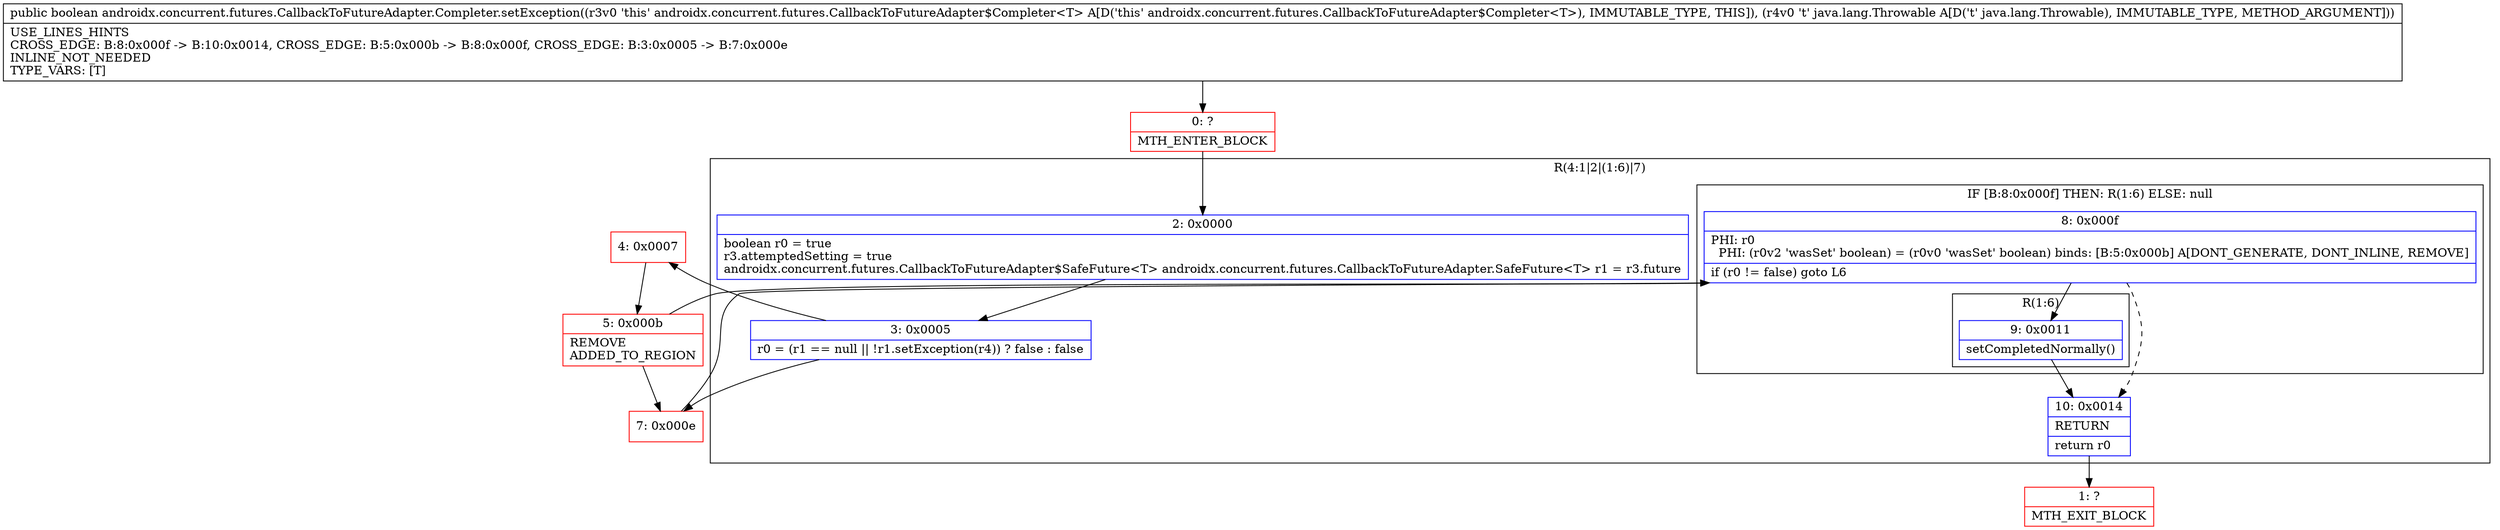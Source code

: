 digraph "CFG forandroidx.concurrent.futures.CallbackToFutureAdapter.Completer.setException(Ljava\/lang\/Throwable;)Z" {
subgraph cluster_Region_404457203 {
label = "R(4:1|2|(1:6)|7)";
node [shape=record,color=blue];
Node_2 [shape=record,label="{2\:\ 0x0000|boolean r0 = true\lr3.attemptedSetting = true\landroidx.concurrent.futures.CallbackToFutureAdapter$SafeFuture\<T\> androidx.concurrent.futures.CallbackToFutureAdapter.SafeFuture\<T\> r1 = r3.future\l}"];
Node_3 [shape=record,label="{3\:\ 0x0005|r0 = (r1 == null \|\| !r1.setException(r4)) ? false : false\l}"];
subgraph cluster_IfRegion_1442135025 {
label = "IF [B:8:0x000f] THEN: R(1:6) ELSE: null";
node [shape=record,color=blue];
Node_8 [shape=record,label="{8\:\ 0x000f|PHI: r0 \l  PHI: (r0v2 'wasSet' boolean) = (r0v0 'wasSet' boolean) binds: [B:5:0x000b] A[DONT_GENERATE, DONT_INLINE, REMOVE]\l|if (r0 != false) goto L6\l}"];
subgraph cluster_Region_1361517186 {
label = "R(1:6)";
node [shape=record,color=blue];
Node_9 [shape=record,label="{9\:\ 0x0011|setCompletedNormally()\l}"];
}
}
Node_10 [shape=record,label="{10\:\ 0x0014|RETURN\l|return r0\l}"];
}
Node_0 [shape=record,color=red,label="{0\:\ ?|MTH_ENTER_BLOCK\l}"];
Node_4 [shape=record,color=red,label="{4\:\ 0x0007}"];
Node_5 [shape=record,color=red,label="{5\:\ 0x000b|REMOVE\lADDED_TO_REGION\l}"];
Node_1 [shape=record,color=red,label="{1\:\ ?|MTH_EXIT_BLOCK\l}"];
Node_7 [shape=record,color=red,label="{7\:\ 0x000e}"];
MethodNode[shape=record,label="{public boolean androidx.concurrent.futures.CallbackToFutureAdapter.Completer.setException((r3v0 'this' androidx.concurrent.futures.CallbackToFutureAdapter$Completer\<T\> A[D('this' androidx.concurrent.futures.CallbackToFutureAdapter$Completer\<T\>), IMMUTABLE_TYPE, THIS]), (r4v0 't' java.lang.Throwable A[D('t' java.lang.Throwable), IMMUTABLE_TYPE, METHOD_ARGUMENT]))  | USE_LINES_HINTS\lCROSS_EDGE: B:8:0x000f \-\> B:10:0x0014, CROSS_EDGE: B:5:0x000b \-\> B:8:0x000f, CROSS_EDGE: B:3:0x0005 \-\> B:7:0x000e\lINLINE_NOT_NEEDED\lTYPE_VARS: [T]\l}"];
MethodNode -> Node_0;Node_2 -> Node_3;
Node_3 -> Node_4;
Node_3 -> Node_7;
Node_8 -> Node_9;
Node_8 -> Node_10[style=dashed];
Node_9 -> Node_10;
Node_10 -> Node_1;
Node_0 -> Node_2;
Node_4 -> Node_5;
Node_5 -> Node_7;
Node_5 -> Node_8;
Node_7 -> Node_8;
}

